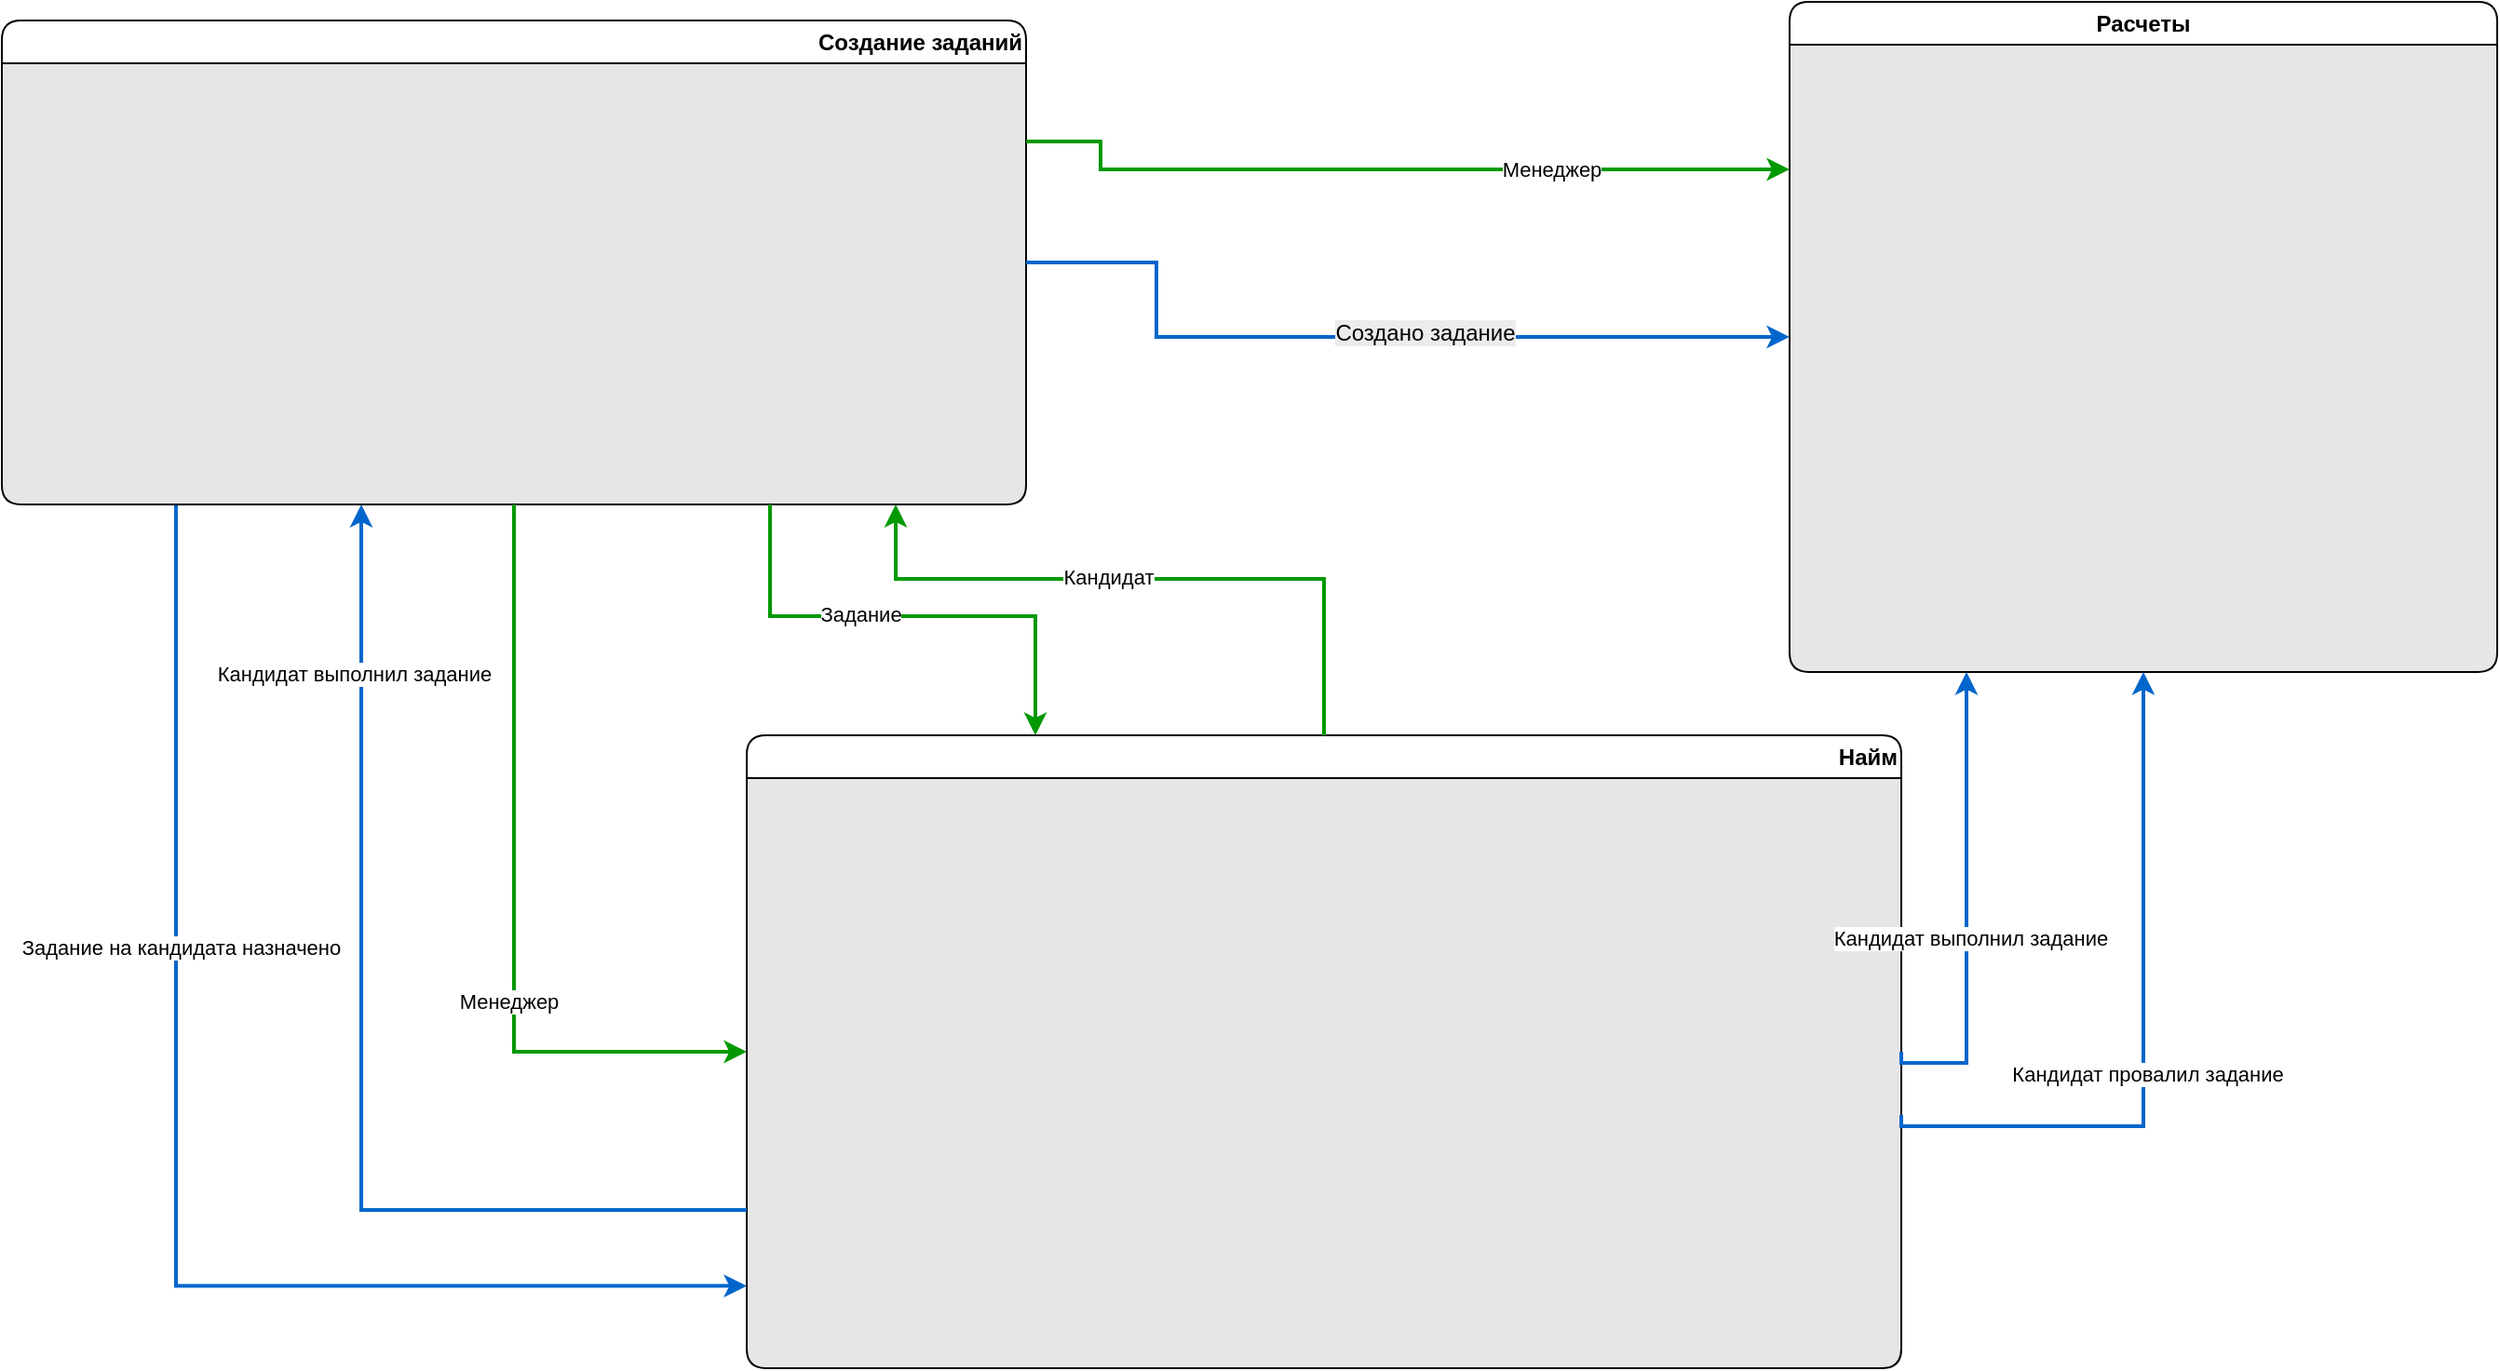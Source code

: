 <mxfile version="27.0.5">
  <diagram id="R2lEEEUBdFMjLlhIrx00" name="Page-1">
    <mxGraphModel dx="4043" dy="5247" grid="1" gridSize="10" guides="1" tooltips="1" connect="1" arrows="1" fold="1" page="1" pageScale="1" pageWidth="1654" pageHeight="1169" math="0" shadow="0" extFonts="Permanent Marker^https://fonts.googleapis.com/css?family=Permanent+Marker">
      <root>
        <mxCell id="0" />
        <mxCell id="1" parent="0" />
        <mxCell id="Xe0mj1Wt0d2hZxpwz8RJ-79" value="Расчеты" style="swimlane;whiteSpace=wrap;html=1;rounded=1;perimeterSpacing=0;fillColor=#FFFFFF;swimlaneFillColor=#E6E6E6;" parent="1" vertex="1">
          <mxGeometry x="980" y="-2310" width="380" height="360" as="geometry" />
        </mxCell>
        <mxCell id="Xe0mj1Wt0d2hZxpwz8RJ-80" style="edgeStyle=orthogonalEdgeStyle;rounded=0;orthogonalLoop=1;jettySize=auto;html=1;exitX=0.5;exitY=1;exitDx=0;exitDy=0;entryX=0.5;entryY=0;entryDx=0;entryDy=0;" parent="Xe0mj1Wt0d2hZxpwz8RJ-79" edge="1">
          <mxGeometry relative="1" as="geometry">
            <mxPoint x="90" y="90" as="sourcePoint" />
          </mxGeometry>
        </mxCell>
        <mxCell id="Xe0mj1Wt0d2hZxpwz8RJ-81" style="edgeStyle=orthogonalEdgeStyle;rounded=0;orthogonalLoop=1;jettySize=auto;html=1;exitX=1;exitY=0.5;exitDx=0;exitDy=0;entryX=0;entryY=0.5;entryDx=0;entryDy=0;" parent="Xe0mj1Wt0d2hZxpwz8RJ-79" edge="1">
          <mxGeometry relative="1" as="geometry">
            <mxPoint x="180" y="60" as="targetPoint" />
          </mxGeometry>
        </mxCell>
        <mxCell id="Xe0mj1Wt0d2hZxpwz8RJ-83" style="edgeStyle=orthogonalEdgeStyle;rounded=0;orthogonalLoop=1;jettySize=auto;html=1;exitX=0.5;exitY=1;exitDx=0;exitDy=0;entryX=0.5;entryY=0;entryDx=0;entryDy=0;" parent="Xe0mj1Wt0d2hZxpwz8RJ-79" edge="1">
          <mxGeometry relative="1" as="geometry">
            <mxPoint x="90" y="170" as="sourcePoint" />
          </mxGeometry>
        </mxCell>
        <mxCell id="Xe0mj1Wt0d2hZxpwz8RJ-84" value="хаз_мани" style="edgeLabel;html=1;align=center;verticalAlign=middle;resizable=0;points=[];" parent="Xe0mj1Wt0d2hZxpwz8RJ-83" vertex="1" connectable="0">
          <mxGeometry x="-0.278" y="2" relative="1" as="geometry">
            <mxPoint as="offset" />
          </mxGeometry>
        </mxCell>
        <mxCell id="Xe0mj1Wt0d2hZxpwz8RJ-86" style="edgeStyle=orthogonalEdgeStyle;rounded=0;orthogonalLoop=1;jettySize=auto;html=1;exitX=0.5;exitY=1;exitDx=0;exitDy=0;entryX=0.5;entryY=0;entryDx=0;entryDy=0;" parent="Xe0mj1Wt0d2hZxpwz8RJ-79" edge="1">
          <mxGeometry relative="1" as="geometry">
            <mxPoint x="90" y="270" as="sourcePoint" />
          </mxGeometry>
        </mxCell>
        <mxCell id="Xe0mj1Wt0d2hZxpwz8RJ-88" style="edgeStyle=orthogonalEdgeStyle;rounded=0;orthogonalLoop=1;jettySize=auto;html=1;exitX=0;exitY=0.5;exitDx=0;exitDy=0;entryX=1;entryY=0.5;entryDx=0;entryDy=0;" parent="Xe0mj1Wt0d2hZxpwz8RJ-79" edge="1">
          <mxGeometry relative="1" as="geometry">
            <Array as="points">
              <mxPoint x="170" y="140" />
              <mxPoint x="170" y="240" />
            </Array>
            <mxPoint x="180" y="140" as="sourcePoint" />
          </mxGeometry>
        </mxCell>
        <mxCell id="Xe0mj1Wt0d2hZxpwz8RJ-90" style="edgeStyle=orthogonalEdgeStyle;rounded=0;orthogonalLoop=1;jettySize=auto;html=1;exitX=0.5;exitY=1;exitDx=0;exitDy=0;" parent="Xe0mj1Wt0d2hZxpwz8RJ-79" edge="1">
          <mxGeometry relative="1" as="geometry">
            <mxPoint x="240" y="90" as="sourcePoint" />
          </mxGeometry>
        </mxCell>
        <mxCell id="Xe0mj1Wt0d2hZxpwz8RJ-155" value="" style="edgeStyle=orthogonalEdgeStyle;rounded=0;orthogonalLoop=1;jettySize=auto;html=1;exitX=0.17;exitY=1;exitDx=0;exitDy=0;exitPerimeter=0;entryX=0;entryY=0.87;entryDx=0;entryDy=0;entryPerimeter=0;strokeWidth=2;strokeColor=#0066CC;" parent="1" source="Xe0mj1Wt0d2hZxpwz8RJ-93" target="Xe0mj1Wt0d2hZxpwz8RJ-106" edge="1">
          <mxGeometry relative="1" as="geometry">
            <mxPoint x="295" y="-1960" as="targetPoint" />
            <Array as="points">
              <mxPoint x="113" y="-1620" />
            </Array>
          </mxGeometry>
        </mxCell>
        <mxCell id="Xe0mj1Wt0d2hZxpwz8RJ-156" value="Задание на кандидата назначено" style="edgeLabel;html=1;align=center;verticalAlign=middle;resizable=0;points=[];" parent="Xe0mj1Wt0d2hZxpwz8RJ-155" vertex="1" connectable="0">
          <mxGeometry x="-0.344" y="2" relative="1" as="geometry">
            <mxPoint as="offset" />
          </mxGeometry>
        </mxCell>
        <mxCell id="Xe0mj1Wt0d2hZxpwz8RJ-93" value="Создание заданий" style="swimlane;whiteSpace=wrap;html=1;align=right;rounded=1;perimeterSpacing=0;fillColor=#FFFFFF;swimlaneFillColor=#E6E6E6;points=[[0,0,0,0,0],[0,0.25,0,0,0],[0,0.5,0,0,0],[0,0.75,0,0,0],[0,1,0,0,0],[0.1,1,0,0,0],[0.17,1,0,0,0],[0.25,0,0,0,0],[0.25,1,0,0,0],[0.35,1,0,0,0],[0.5,0,0,0,0],[0.5,1,0,0,0],[0.75,0,0,0,0],[0.75,1,0,0,0],[1,0,0,0,0],[1,0.25,0,0,0],[1,0.5,0,0,0],[1,0.75,0,0,0],[1,1,0,0,0]];" parent="1" vertex="1">
          <mxGeometry x="20" y="-2300" width="550" height="260" as="geometry" />
        </mxCell>
        <mxCell id="Xe0mj1Wt0d2hZxpwz8RJ-94" value="" style="edgeStyle=orthogonalEdgeStyle;rounded=0;orthogonalLoop=1;jettySize=auto;html=1;" parent="Xe0mj1Wt0d2hZxpwz8RJ-93" edge="1">
          <mxGeometry relative="1" as="geometry">
            <mxPoint x="420" y="80" as="sourcePoint" />
          </mxGeometry>
        </mxCell>
        <mxCell id="Xe0mj1Wt0d2hZxpwz8RJ-95" value="m2m" style="edgeLabel;html=1;align=center;verticalAlign=middle;resizable=0;points=[];" parent="Xe0mj1Wt0d2hZxpwz8RJ-94" vertex="1" connectable="0">
          <mxGeometry x="0.091" y="-1" relative="1" as="geometry">
            <mxPoint as="offset" />
          </mxGeometry>
        </mxCell>
        <mxCell id="Xe0mj1Wt0d2hZxpwz8RJ-96" style="edgeStyle=orthogonalEdgeStyle;rounded=0;orthogonalLoop=1;jettySize=auto;html=1;exitX=1;exitY=0.5;exitDx=0;exitDy=0;" parent="Xe0mj1Wt0d2hZxpwz8RJ-93" edge="1">
          <mxGeometry relative="1" as="geometry">
            <mxPoint x="230" y="80" as="targetPoint" />
          </mxGeometry>
        </mxCell>
        <mxCell id="Xe0mj1Wt0d2hZxpwz8RJ-97" value="m2m" style="edgeLabel;html=1;align=center;verticalAlign=middle;resizable=0;points=[];" parent="Xe0mj1Wt0d2hZxpwz8RJ-96" vertex="1" connectable="0">
          <mxGeometry x="-0.046" y="1" relative="1" as="geometry">
            <mxPoint as="offset" />
          </mxGeometry>
        </mxCell>
        <mxCell id="Xe0mj1Wt0d2hZxpwz8RJ-99" style="edgeStyle=orthogonalEdgeStyle;rounded=0;orthogonalLoop=1;jettySize=auto;html=1;exitX=0.25;exitY=1;exitDx=0;exitDy=0;entryX=0.5;entryY=0;entryDx=0;entryDy=0;" parent="Xe0mj1Wt0d2hZxpwz8RJ-93" edge="1">
          <mxGeometry relative="1" as="geometry">
            <mxPoint x="260" y="110" as="sourcePoint" />
          </mxGeometry>
        </mxCell>
        <mxCell id="Xe0mj1Wt0d2hZxpwz8RJ-100" value="has_many" style="edgeLabel;html=1;align=center;verticalAlign=middle;resizable=0;points=[];" parent="Xe0mj1Wt0d2hZxpwz8RJ-99" vertex="1" connectable="0">
          <mxGeometry x="0.135" y="-2" relative="1" as="geometry">
            <mxPoint as="offset" />
          </mxGeometry>
        </mxCell>
        <mxCell id="Xe0mj1Wt0d2hZxpwz8RJ-104" style="edgeStyle=orthogonalEdgeStyle;rounded=0;orthogonalLoop=1;jettySize=auto;html=1;exitX=0.75;exitY=1;exitDx=0;exitDy=0;entryX=0.19;entryY=-0.014;entryDx=0;entryDy=0;entryPerimeter=0;" parent="Xe0mj1Wt0d2hZxpwz8RJ-93" edge="1">
          <mxGeometry relative="1" as="geometry">
            <mxPoint x="110" y="110" as="sourcePoint" />
          </mxGeometry>
        </mxCell>
        <mxCell id="Xe0mj1Wt0d2hZxpwz8RJ-105" value="m2m" style="edgeLabel;html=1;align=center;verticalAlign=middle;resizable=0;points=[];" parent="Xe0mj1Wt0d2hZxpwz8RJ-104" vertex="1" connectable="0">
          <mxGeometry x="-0.098" y="-2" relative="1" as="geometry">
            <mxPoint as="offset" />
          </mxGeometry>
        </mxCell>
        <mxCell id="Xe0mj1Wt0d2hZxpwz8RJ-106" value="Найм" style="swimlane;whiteSpace=wrap;html=1;align=right;swimlaneLine=1;rounded=1;perimeterSpacing=0;fillColor=#FFFFFF;swimlaneFillColor=#E6E6E6;points=[[0,0,0,0,0],[0,0.25,0,0,0],[0,0.5,0,0,0],[0,0.75,0,0,0],[0,0.87,0,0,0],[0,1,0,0,0],[0.25,0,0,0,0],[0.25,1,0,0,0],[0.5,0,0,0,0],[0.5,1,0,0,0],[0.75,0,0,0,0],[0.75,1,0,0,0],[1,0,0,0,0],[1,0.25,0,0,0],[1,0.5,0,0,0],[1,0.6,0,0,0],[1,0.75,0,0,0],[1,1,0,0,0]];" parent="1" vertex="1">
          <mxGeometry x="420" y="-1916" width="620" height="340" as="geometry" />
        </mxCell>
        <mxCell id="Xe0mj1Wt0d2hZxpwz8RJ-107" style="edgeStyle=orthogonalEdgeStyle;rounded=0;orthogonalLoop=1;jettySize=auto;html=1;exitX=1;exitY=0.5;exitDx=0;exitDy=0;entryX=0;entryY=0.5;entryDx=0;entryDy=0;" parent="Xe0mj1Wt0d2hZxpwz8RJ-106" edge="1">
          <mxGeometry relative="1" as="geometry">
            <mxPoint x="210" y="60" as="targetPoint" />
          </mxGeometry>
        </mxCell>
        <mxCell id="Xe0mj1Wt0d2hZxpwz8RJ-108" value="m2m" style="edgeLabel;html=1;align=center;verticalAlign=middle;resizable=0;points=[];" parent="Xe0mj1Wt0d2hZxpwz8RJ-107" vertex="1" connectable="0">
          <mxGeometry x="0.057" y="-2" relative="1" as="geometry">
            <mxPoint as="offset" />
          </mxGeometry>
        </mxCell>
        <mxCell id="Xe0mj1Wt0d2hZxpwz8RJ-109" style="edgeStyle=orthogonalEdgeStyle;rounded=0;orthogonalLoop=1;jettySize=auto;html=1;exitX=0.5;exitY=1;exitDx=0;exitDy=0;entryX=0;entryY=0.5;entryDx=0;entryDy=0;" parent="Xe0mj1Wt0d2hZxpwz8RJ-106" edge="1">
          <mxGeometry relative="1" as="geometry">
            <mxPoint x="90" y="250" as="targetPoint" />
          </mxGeometry>
        </mxCell>
        <mxCell id="Xe0mj1Wt0d2hZxpwz8RJ-110" value="m2m" style="edgeLabel;html=1;align=center;verticalAlign=middle;resizable=0;points=[];" parent="Xe0mj1Wt0d2hZxpwz8RJ-109" vertex="1" connectable="0">
          <mxGeometry x="-0.085" y="1" relative="1" as="geometry">
            <mxPoint as="offset" />
          </mxGeometry>
        </mxCell>
        <mxCell id="Xe0mj1Wt0d2hZxpwz8RJ-112" style="edgeStyle=orthogonalEdgeStyle;rounded=0;orthogonalLoop=1;jettySize=auto;html=1;exitX=0.25;exitY=1;exitDx=0;exitDy=0;entryX=0.75;entryY=0;entryDx=0;entryDy=0;" parent="Xe0mj1Wt0d2hZxpwz8RJ-106" edge="1">
          <mxGeometry relative="1" as="geometry">
            <mxPoint x="240" y="90" as="sourcePoint" />
          </mxGeometry>
        </mxCell>
        <mxCell id="Xe0mj1Wt0d2hZxpwz8RJ-113" value="has_many" style="edgeLabel;html=1;align=center;verticalAlign=middle;resizable=0;points=[];" parent="Xe0mj1Wt0d2hZxpwz8RJ-112" vertex="1" connectable="0">
          <mxGeometry x="0.123" y="1" relative="1" as="geometry">
            <mxPoint as="offset" />
          </mxGeometry>
        </mxCell>
        <mxCell id="Xe0mj1Wt0d2hZxpwz8RJ-114" style="edgeStyle=orthogonalEdgeStyle;rounded=0;orthogonalLoop=1;jettySize=auto;html=1;exitX=0.5;exitY=1;exitDx=0;exitDy=0;entryX=0.42;entryY=-0.002;entryDx=0;entryDy=0;entryPerimeter=0;" parent="Xe0mj1Wt0d2hZxpwz8RJ-106" edge="1">
          <mxGeometry relative="1" as="geometry">
            <mxPoint x="270" y="90" as="sourcePoint" />
          </mxGeometry>
        </mxCell>
        <mxCell id="Xe0mj1Wt0d2hZxpwz8RJ-115" value="has_many" style="edgeLabel;html=1;align=center;verticalAlign=middle;resizable=0;points=[];" parent="Xe0mj1Wt0d2hZxpwz8RJ-114" vertex="1" connectable="0">
          <mxGeometry x="-0.445" y="-3" relative="1" as="geometry">
            <mxPoint as="offset" />
          </mxGeometry>
        </mxCell>
        <mxCell id="Xe0mj1Wt0d2hZxpwz8RJ-118" style="edgeStyle=orthogonalEdgeStyle;rounded=0;orthogonalLoop=1;jettySize=auto;html=1;exitX=1;exitY=0.5;exitDx=0;exitDy=0;entryX=0;entryY=0.5;entryDx=0;entryDy=0;" parent="Xe0mj1Wt0d2hZxpwz8RJ-106" edge="1">
          <mxGeometry relative="1" as="geometry">
            <mxPoint x="290" y="170" as="targetPoint" />
          </mxGeometry>
        </mxCell>
        <mxCell id="Xe0mj1Wt0d2hZxpwz8RJ-119" value="has_one" style="edgeLabel;html=1;align=center;verticalAlign=middle;resizable=0;points=[];" parent="Xe0mj1Wt0d2hZxpwz8RJ-118" vertex="1" connectable="0">
          <mxGeometry x="-0.051" relative="1" as="geometry">
            <mxPoint as="offset" />
          </mxGeometry>
        </mxCell>
        <mxCell id="Xe0mj1Wt0d2hZxpwz8RJ-121" style="edgeStyle=orthogonalEdgeStyle;rounded=0;orthogonalLoop=1;jettySize=auto;html=1;exitX=0;exitY=0.5;exitDx=0;exitDy=0;entryX=1;entryY=0.5;entryDx=0;entryDy=0;" parent="Xe0mj1Wt0d2hZxpwz8RJ-106" edge="1">
          <mxGeometry relative="1" as="geometry">
            <mxPoint x="330" y="60" as="targetPoint" />
          </mxGeometry>
        </mxCell>
        <mxCell id="Xe0mj1Wt0d2hZxpwz8RJ-122" value="m2m" style="edgeLabel;html=1;align=center;verticalAlign=middle;resizable=0;points=[];" parent="Xe0mj1Wt0d2hZxpwz8RJ-121" vertex="1" connectable="0">
          <mxGeometry x="-0.273" y="-2" relative="1" as="geometry">
            <mxPoint as="offset" />
          </mxGeometry>
        </mxCell>
        <mxCell id="Xe0mj1Wt0d2hZxpwz8RJ-124" style="edgeStyle=orthogonalEdgeStyle;rounded=0;orthogonalLoop=1;jettySize=auto;html=1;exitX=0.5;exitY=1;exitDx=0;exitDy=0;entryX=0.75;entryY=1;entryDx=0;entryDy=0;" parent="Xe0mj1Wt0d2hZxpwz8RJ-106" edge="1">
          <mxGeometry relative="1" as="geometry">
            <mxPoint x="480" y="90" as="sourcePoint" />
            <Array as="points">
              <mxPoint x="480" y="300" />
              <mxPoint x="180" y="300" />
            </Array>
          </mxGeometry>
        </mxCell>
        <mxCell id="Xe0mj1Wt0d2hZxpwz8RJ-125" value="has_many" style="edgeLabel;html=1;align=center;verticalAlign=middle;resizable=0;points=[];" parent="Xe0mj1Wt0d2hZxpwz8RJ-124" vertex="1" connectable="0">
          <mxGeometry x="-0.032" relative="1" as="geometry">
            <mxPoint as="offset" />
          </mxGeometry>
        </mxCell>
        <mxCell id="Xe0mj1Wt0d2hZxpwz8RJ-128" style="edgeStyle=orthogonalEdgeStyle;rounded=0;orthogonalLoop=1;jettySize=auto;html=1;exitX=0.5;exitY=1;exitDx=0;exitDy=0;strokeWidth=2;jumpStyle=arc;strokeColor=#009900;entryX=0;entryY=0.5;entryDx=0;entryDy=0;entryPerimeter=0;" parent="1" source="Xe0mj1Wt0d2hZxpwz8RJ-93" target="Xe0mj1Wt0d2hZxpwz8RJ-106" edge="1">
          <mxGeometry relative="1" as="geometry">
            <mxPoint x="100" y="-2190" as="sourcePoint" />
            <mxPoint x="100" y="-1740" as="targetPoint" />
          </mxGeometry>
        </mxCell>
        <mxCell id="Xe0mj1Wt0d2hZxpwz8RJ-144" value="Менеджер" style="edgeLabel;html=1;align=center;verticalAlign=middle;resizable=0;points=[];" parent="Xe0mj1Wt0d2hZxpwz8RJ-128" vertex="1" connectable="0">
          <mxGeometry x="0.274" y="-3" relative="1" as="geometry">
            <mxPoint as="offset" />
          </mxGeometry>
        </mxCell>
        <mxCell id="Xe0mj1Wt0d2hZxpwz8RJ-129" style="edgeStyle=orthogonalEdgeStyle;rounded=0;orthogonalLoop=1;jettySize=auto;html=1;exitX=0.75;exitY=1;exitDx=0;exitDy=0;strokeWidth=2;jumpStyle=arc;entryX=0.25;entryY=0;entryDx=0;entryDy=0;strokeColor=#009900;curved=0;entryPerimeter=0;" parent="1" source="Xe0mj1Wt0d2hZxpwz8RJ-93" target="Xe0mj1Wt0d2hZxpwz8RJ-106" edge="1">
          <mxGeometry relative="1" as="geometry">
            <Array as="points">
              <mxPoint x="433" y="-1980" />
              <mxPoint x="575" y="-1980" />
            </Array>
            <mxPoint x="340" y="-2190" as="sourcePoint" />
            <mxPoint x="320" y="-1980" as="targetPoint" />
          </mxGeometry>
        </mxCell>
        <mxCell id="Xe0mj1Wt0d2hZxpwz8RJ-142" value="Задание" style="edgeLabel;html=1;align=center;verticalAlign=middle;resizable=0;points=[];" parent="Xe0mj1Wt0d2hZxpwz8RJ-129" vertex="1" connectable="0">
          <mxGeometry x="-0.185" y="1" relative="1" as="geometry">
            <mxPoint as="offset" />
          </mxGeometry>
        </mxCell>
        <mxCell id="Xe0mj1Wt0d2hZxpwz8RJ-130" style="edgeStyle=orthogonalEdgeStyle;rounded=0;orthogonalLoop=1;jettySize=auto;html=1;entryX=0.35;entryY=1;entryDx=0;entryDy=0;strokeWidth=2;jumpStyle=arc;exitX=0;exitY=0.75;exitDx=0;exitDy=0;strokeColor=#0066CC;exitPerimeter=0;entryPerimeter=0;" parent="1" source="Xe0mj1Wt0d2hZxpwz8RJ-106" target="Xe0mj1Wt0d2hZxpwz8RJ-93" edge="1">
          <mxGeometry relative="1" as="geometry">
            <mxPoint x="170" y="-1790" as="sourcePoint" />
            <Array as="points">
              <mxPoint x="213" y="-1661" />
              <mxPoint x="213" y="-2040" />
            </Array>
            <mxPoint x="170" y="-2080" as="targetPoint" />
          </mxGeometry>
        </mxCell>
        <mxCell id="Xe0mj1Wt0d2hZxpwz8RJ-143" value="Кандидат выполнил задание" style="edgeLabel;html=1;align=center;verticalAlign=middle;resizable=0;points=[];" parent="Xe0mj1Wt0d2hZxpwz8RJ-130" vertex="1" connectable="0">
          <mxGeometry x="0.69" y="4" relative="1" as="geometry">
            <mxPoint as="offset" />
          </mxGeometry>
        </mxCell>
        <mxCell id="Xe0mj1Wt0d2hZxpwz8RJ-131" style="edgeStyle=orthogonalEdgeStyle;rounded=0;orthogonalLoop=1;jettySize=auto;html=1;exitX=0.5;exitY=0;exitDx=0;exitDy=0;strokeWidth=2;jumpStyle=arc;strokeColor=#009900;exitPerimeter=0;" parent="1" source="Xe0mj1Wt0d2hZxpwz8RJ-106" edge="1">
          <mxGeometry relative="1" as="geometry">
            <mxPoint x="500" y="-1980" as="sourcePoint" />
            <mxPoint x="500" y="-2040" as="targetPoint" />
            <Array as="points">
              <mxPoint x="730" y="-2000" />
              <mxPoint x="500" y="-2000" />
            </Array>
          </mxGeometry>
        </mxCell>
        <mxCell id="Xe0mj1Wt0d2hZxpwz8RJ-141" value="Кандидат" style="edgeLabel;html=1;align=center;verticalAlign=middle;resizable=0;points=[];" parent="Xe0mj1Wt0d2hZxpwz8RJ-131" vertex="1" connectable="0">
          <mxGeometry x="0.131" y="-1" relative="1" as="geometry">
            <mxPoint as="offset" />
          </mxGeometry>
        </mxCell>
        <mxCell id="Xe0mj1Wt0d2hZxpwz8RJ-132" style="edgeStyle=orthogonalEdgeStyle;rounded=0;orthogonalLoop=1;jettySize=auto;html=1;exitX=1;exitY=0.25;exitDx=0;exitDy=0;strokeWidth=2;jumpStyle=arc;strokeColor=#009900;entryX=0;entryY=0.25;entryDx=0;entryDy=0;" parent="1" source="Xe0mj1Wt0d2hZxpwz8RJ-93" target="Xe0mj1Wt0d2hZxpwz8RJ-79" edge="1">
          <mxGeometry relative="1" as="geometry">
            <Array as="points">
              <mxPoint x="610" y="-2235" />
              <mxPoint x="610" y="-2220" />
            </Array>
            <mxPoint x="770" y="-2240" as="targetPoint" />
          </mxGeometry>
        </mxCell>
        <mxCell id="Xe0mj1Wt0d2hZxpwz8RJ-136" value="Менеджер" style="edgeLabel;html=1;align=center;verticalAlign=middle;resizable=0;points=[];" parent="Xe0mj1Wt0d2hZxpwz8RJ-132" vertex="1" connectable="0">
          <mxGeometry x="0.402" relative="1" as="geometry">
            <mxPoint x="-1" as="offset" />
          </mxGeometry>
        </mxCell>
        <mxCell id="Xe0mj1Wt0d2hZxpwz8RJ-133" style="edgeStyle=orthogonalEdgeStyle;rounded=0;orthogonalLoop=1;jettySize=auto;html=1;entryX=0.25;entryY=1;entryDx=0;entryDy=0;strokeWidth=2;jumpStyle=arc;exitX=1;exitY=0.5;exitDx=0;exitDy=0;strokeColor=#0066CC;" parent="1" source="Xe0mj1Wt0d2hZxpwz8RJ-106" target="Xe0mj1Wt0d2hZxpwz8RJ-79" edge="1">
          <mxGeometry relative="1" as="geometry">
            <mxPoint x="410" y="-1850" as="sourcePoint" />
            <mxPoint x="990" y="-2130" as="targetPoint" />
            <Array as="points">
              <mxPoint x="1040" y="-1740" />
              <mxPoint x="1075" y="-1740" />
            </Array>
          </mxGeometry>
        </mxCell>
        <mxCell id="Xe0mj1Wt0d2hZxpwz8RJ-138" value="Кандидат выполнил задание" style="edgeLabel;html=1;align=center;verticalAlign=middle;resizable=0;points=[];" parent="Xe0mj1Wt0d2hZxpwz8RJ-133" vertex="1" connectable="0">
          <mxGeometry x="-0.134" y="-2" relative="1" as="geometry">
            <mxPoint as="offset" />
          </mxGeometry>
        </mxCell>
        <mxCell id="Xe0mj1Wt0d2hZxpwz8RJ-134" style="edgeStyle=orthogonalEdgeStyle;rounded=0;orthogonalLoop=1;jettySize=auto;html=1;exitX=1;exitY=0.5;exitDx=0;exitDy=0;strokeWidth=2;jumpStyle=arc;strokeColor=#0066CC;entryX=0;entryY=0.5;entryDx=0;entryDy=0;" parent="1" source="Xe0mj1Wt0d2hZxpwz8RJ-93" target="Xe0mj1Wt0d2hZxpwz8RJ-79" edge="1">
          <mxGeometry relative="1" as="geometry">
            <mxPoint x="950" y="-2120" as="targetPoint" />
            <Array as="points">
              <mxPoint x="640" y="-2170" />
              <mxPoint x="640" y="-2130" />
            </Array>
          </mxGeometry>
        </mxCell>
        <mxCell id="Xe0mj1Wt0d2hZxpwz8RJ-137" value="&lt;span style=&quot;font-size: 12px; text-wrap-mode: wrap; background-color: rgb(236, 236, 236);&quot;&gt;&lt;font style=&quot;color: rgb(0, 0, 0);&quot;&gt;Создано задание&lt;/font&gt;&lt;/span&gt;" style="edgeLabel;html=1;align=center;verticalAlign=middle;resizable=0;points=[];" parent="Xe0mj1Wt0d2hZxpwz8RJ-134" vertex="1" connectable="0">
          <mxGeometry x="0.126" y="2" relative="1" as="geometry">
            <mxPoint as="offset" />
          </mxGeometry>
        </mxCell>
        <mxCell id="Xe0mj1Wt0d2hZxpwz8RJ-139" style="edgeStyle=orthogonalEdgeStyle;rounded=0;orthogonalLoop=1;jettySize=auto;html=1;entryX=0.5;entryY=1;entryDx=0;entryDy=0;strokeWidth=2;jumpStyle=arc;strokeColor=#0066CC;exitX=1;exitY=0.6;exitDx=0;exitDy=0;exitPerimeter=0;" parent="1" source="Xe0mj1Wt0d2hZxpwz8RJ-106" target="Xe0mj1Wt0d2hZxpwz8RJ-79" edge="1">
          <mxGeometry relative="1" as="geometry">
            <mxPoint x="650" y="-1830" as="sourcePoint" />
            <mxPoint x="985" y="-1930" as="targetPoint" />
            <Array as="points">
              <mxPoint x="1040" y="-1706" />
              <mxPoint x="1170" y="-1706" />
            </Array>
          </mxGeometry>
        </mxCell>
        <mxCell id="Xe0mj1Wt0d2hZxpwz8RJ-140" value="Кандидат провалил задание" style="edgeLabel;html=1;align=center;verticalAlign=middle;resizable=0;points=[];" parent="Xe0mj1Wt0d2hZxpwz8RJ-139" vertex="1" connectable="0">
          <mxGeometry x="-0.134" y="-2" relative="1" as="geometry">
            <mxPoint as="offset" />
          </mxGeometry>
        </mxCell>
      </root>
    </mxGraphModel>
  </diagram>
</mxfile>
